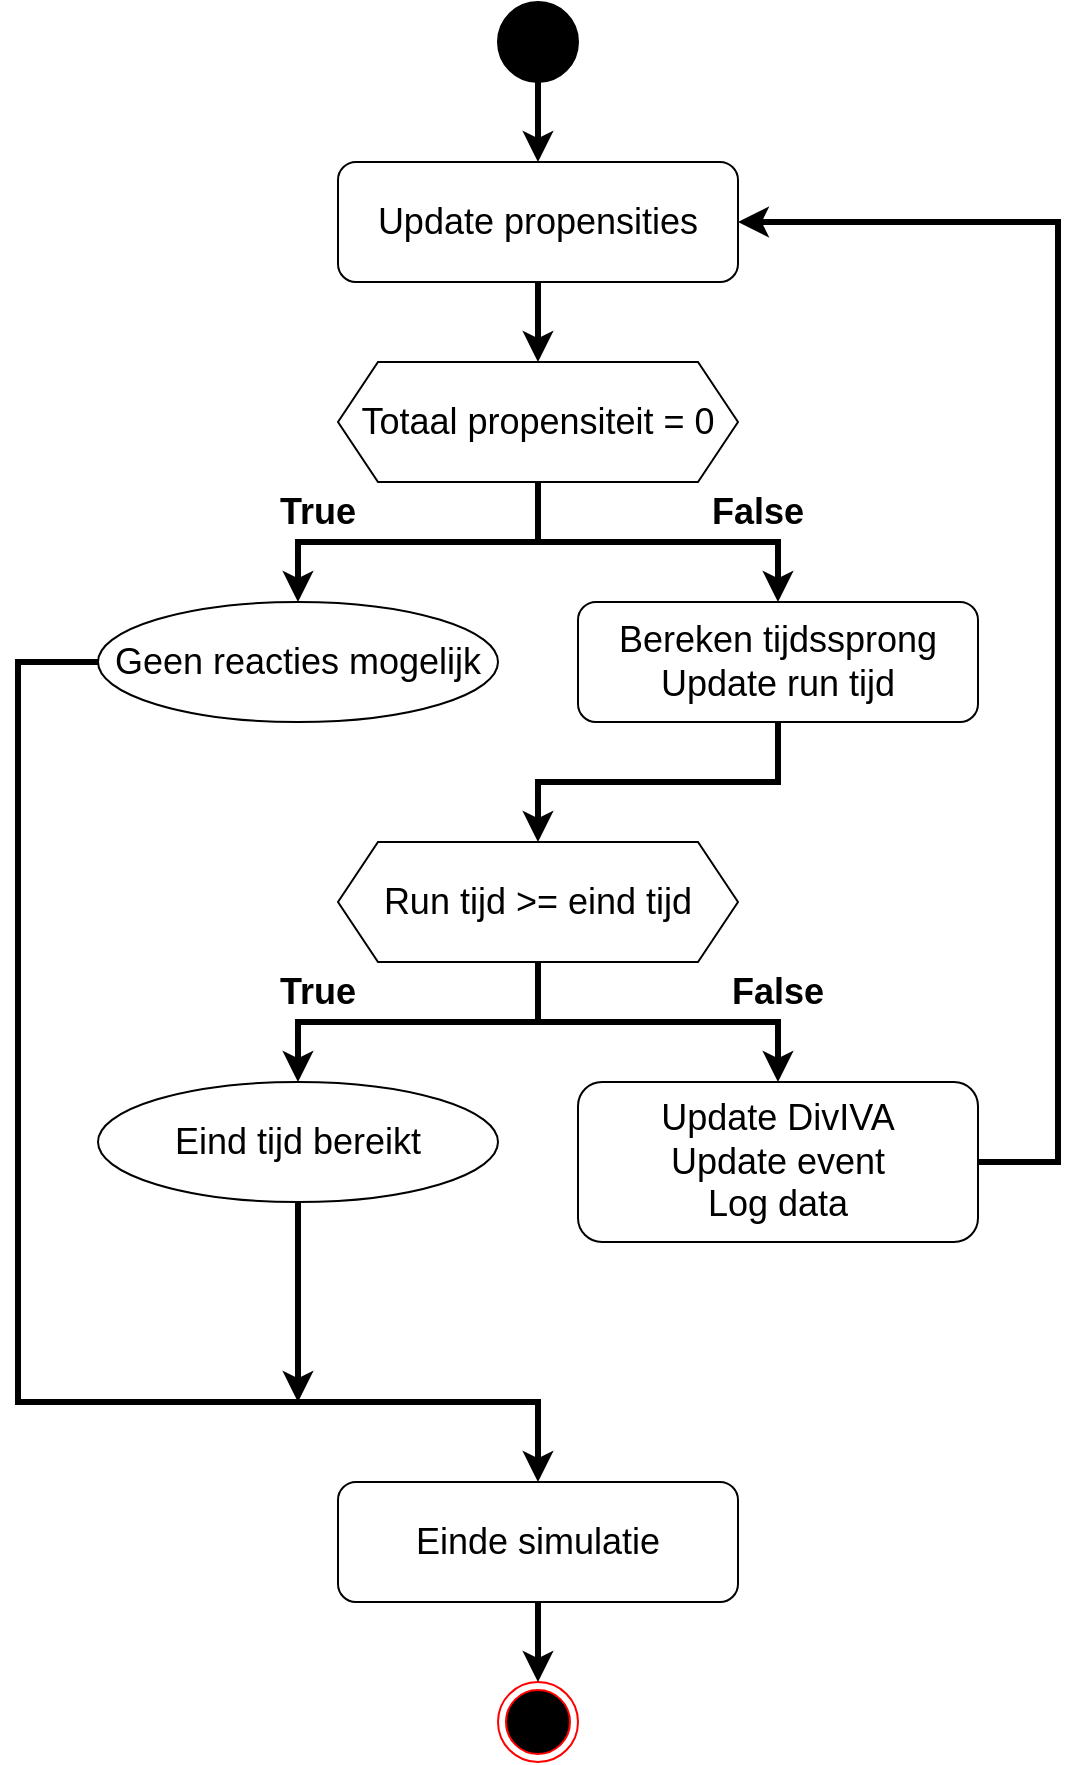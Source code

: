 <mxfile version="26.3.0">
  <diagram name="Pagina-1" id="7CqAnbKNTarvQtp1UFl_">
    <mxGraphModel dx="1042" dy="527" grid="1" gridSize="10" guides="1" tooltips="1" connect="1" arrows="1" fold="1" page="1" pageScale="1" pageWidth="827" pageHeight="1169" math="0" shadow="0">
      <root>
        <mxCell id="0" />
        <mxCell id="1" parent="0" />
        <mxCell id="Ap9Kbt6CUlTpdNG-d0H8-5" style="edgeStyle=orthogonalEdgeStyle;rounded=0;orthogonalLoop=1;jettySize=auto;html=1;strokeWidth=3;" parent="1" source="Ap9Kbt6CUlTpdNG-d0H8-3" edge="1">
          <mxGeometry relative="1" as="geometry">
            <mxPoint x="380" y="840" as="targetPoint" />
          </mxGeometry>
        </mxCell>
        <mxCell id="Ap9Kbt6CUlTpdNG-d0H8-3" value="" style="ellipse;fillColor=strokeColor;html=1;" parent="1" vertex="1">
          <mxGeometry x="360" y="760" width="40" height="40" as="geometry" />
        </mxCell>
        <mxCell id="Ap9Kbt6CUlTpdNG-d0H8-9" style="edgeStyle=orthogonalEdgeStyle;rounded=0;orthogonalLoop=1;jettySize=auto;html=1;strokeWidth=3;" parent="1" source="Ap9Kbt6CUlTpdNG-d0H8-6" target="Ap9Kbt6CUlTpdNG-d0H8-8" edge="1">
          <mxGeometry relative="1" as="geometry" />
        </mxCell>
        <mxCell id="Ap9Kbt6CUlTpdNG-d0H8-6" value="&lt;font style=&quot;font-size: 18px;&quot;&gt;Update propensities&lt;/font&gt;" style="rounded=1;whiteSpace=wrap;html=1;" parent="1" vertex="1">
          <mxGeometry x="280" y="840" width="200" height="60" as="geometry" />
        </mxCell>
        <mxCell id="Ap9Kbt6CUlTpdNG-d0H8-12" style="edgeStyle=orthogonalEdgeStyle;rounded=0;orthogonalLoop=1;jettySize=auto;html=1;strokeWidth=3;" parent="1" source="Ap9Kbt6CUlTpdNG-d0H8-8" target="Ap9Kbt6CUlTpdNG-d0H8-10" edge="1">
          <mxGeometry relative="1" as="geometry" />
        </mxCell>
        <mxCell id="Ap9Kbt6CUlTpdNG-d0H8-14" style="edgeStyle=orthogonalEdgeStyle;rounded=0;orthogonalLoop=1;jettySize=auto;html=1;strokeWidth=3;" parent="1" source="Ap9Kbt6CUlTpdNG-d0H8-8" target="Ap9Kbt6CUlTpdNG-d0H8-13" edge="1">
          <mxGeometry relative="1" as="geometry" />
        </mxCell>
        <mxCell id="Ap9Kbt6CUlTpdNG-d0H8-8" value="&lt;font style=&quot;font-size: 18px;&quot;&gt;T&lt;font style=&quot;&quot;&gt;otaal propensiteit = 0&lt;/font&gt;&lt;/font&gt;" style="shape=hexagon;perimeter=hexagonPerimeter2;whiteSpace=wrap;html=1;fixedSize=1;" parent="1" vertex="1">
          <mxGeometry x="280" y="940" width="200" height="60" as="geometry" />
        </mxCell>
        <mxCell id="Ap9Kbt6CUlTpdNG-d0H8-27" style="edgeStyle=orthogonalEdgeStyle;rounded=0;orthogonalLoop=1;jettySize=auto;html=1;strokeWidth=3;" parent="1" source="Ap9Kbt6CUlTpdNG-d0H8-10" target="Ap9Kbt6CUlTpdNG-d0H8-33" edge="1">
          <mxGeometry relative="1" as="geometry">
            <mxPoint x="320" y="1460" as="targetPoint" />
            <Array as="points">
              <mxPoint x="120" y="1090" />
              <mxPoint x="120" y="1460" />
              <mxPoint x="380" y="1460" />
            </Array>
          </mxGeometry>
        </mxCell>
        <mxCell id="Ap9Kbt6CUlTpdNG-d0H8-10" value="&lt;font style=&quot;font-size: 18px;&quot;&gt;Geen reacties mogelijk&lt;/font&gt;" style="ellipse;whiteSpace=wrap;html=1;" parent="1" vertex="1">
          <mxGeometry x="160" y="1060" width="200" height="60" as="geometry" />
        </mxCell>
        <mxCell id="Ap9Kbt6CUlTpdNG-d0H8-19" style="edgeStyle=orthogonalEdgeStyle;rounded=0;orthogonalLoop=1;jettySize=auto;html=1;strokeWidth=3;" parent="1" source="Ap9Kbt6CUlTpdNG-d0H8-13" target="Ap9Kbt6CUlTpdNG-d0H8-18" edge="1">
          <mxGeometry relative="1" as="geometry" />
        </mxCell>
        <mxCell id="Ap9Kbt6CUlTpdNG-d0H8-13" value="&lt;font style=&quot;font-size: 18px;&quot;&gt;Bereken tijdssprong&lt;br&gt;Update run tijd&lt;/font&gt;" style="rounded=1;whiteSpace=wrap;html=1;" parent="1" vertex="1">
          <mxGeometry x="400" y="1060" width="200" height="60" as="geometry" />
        </mxCell>
        <mxCell id="Ap9Kbt6CUlTpdNG-d0H8-16" value="&lt;font style=&quot;font-size: 18px;&quot;&gt;&lt;b&gt;True&lt;/b&gt;&lt;/font&gt;" style="text;html=1;align=center;verticalAlign=middle;whiteSpace=wrap;rounded=0;" parent="1" vertex="1">
          <mxGeometry x="240" y="1000" width="60" height="30" as="geometry" />
        </mxCell>
        <mxCell id="Ap9Kbt6CUlTpdNG-d0H8-17" value="&lt;font style=&quot;font-size: 18px;&quot;&gt;&lt;b&gt;False&lt;/b&gt;&lt;/font&gt;" style="text;html=1;align=center;verticalAlign=middle;whiteSpace=wrap;rounded=0;" parent="1" vertex="1">
          <mxGeometry x="460" y="1000" width="60" height="30" as="geometry" />
        </mxCell>
        <mxCell id="Ap9Kbt6CUlTpdNG-d0H8-22" style="edgeStyle=orthogonalEdgeStyle;rounded=0;orthogonalLoop=1;jettySize=auto;html=1;strokeWidth=3;" parent="1" source="Ap9Kbt6CUlTpdNG-d0H8-18" target="Ap9Kbt6CUlTpdNG-d0H8-20" edge="1">
          <mxGeometry relative="1" as="geometry" />
        </mxCell>
        <mxCell id="Ap9Kbt6CUlTpdNG-d0H8-23" style="edgeStyle=orthogonalEdgeStyle;rounded=0;orthogonalLoop=1;jettySize=auto;html=1;strokeWidth=3;" parent="1" source="Ap9Kbt6CUlTpdNG-d0H8-18" target="Ap9Kbt6CUlTpdNG-d0H8-21" edge="1">
          <mxGeometry relative="1" as="geometry" />
        </mxCell>
        <mxCell id="Ap9Kbt6CUlTpdNG-d0H8-18" value="&lt;span style=&quot;font-size: 18px;&quot;&gt;Run tijd &amp;gt;= eind tijd&lt;/span&gt;" style="shape=hexagon;perimeter=hexagonPerimeter2;whiteSpace=wrap;html=1;fixedSize=1;" parent="1" vertex="1">
          <mxGeometry x="280" y="1180" width="200" height="60" as="geometry" />
        </mxCell>
        <mxCell id="Ap9Kbt6CUlTpdNG-d0H8-28" style="edgeStyle=orthogonalEdgeStyle;rounded=0;orthogonalLoop=1;jettySize=auto;html=1;strokeWidth=3;" parent="1" source="Ap9Kbt6CUlTpdNG-d0H8-20" edge="1">
          <mxGeometry relative="1" as="geometry">
            <mxPoint x="260" y="1460" as="targetPoint" />
          </mxGeometry>
        </mxCell>
        <mxCell id="Ap9Kbt6CUlTpdNG-d0H8-20" value="&lt;font style=&quot;font-size: 18px;&quot;&gt;Eind tijd bereikt&lt;/font&gt;" style="ellipse;whiteSpace=wrap;html=1;" parent="1" vertex="1">
          <mxGeometry x="160" y="1300" width="200" height="60" as="geometry" />
        </mxCell>
        <mxCell id="Ap9Kbt6CUlTpdNG-d0H8-26" style="edgeStyle=orthogonalEdgeStyle;rounded=0;orthogonalLoop=1;jettySize=auto;html=1;strokeWidth=3;" parent="1" source="Ap9Kbt6CUlTpdNG-d0H8-21" target="Ap9Kbt6CUlTpdNG-d0H8-6" edge="1">
          <mxGeometry relative="1" as="geometry">
            <mxPoint x="380" y="1440" as="sourcePoint" />
            <Array as="points">
              <mxPoint x="640" y="1340" />
              <mxPoint x="640" y="870" />
            </Array>
          </mxGeometry>
        </mxCell>
        <mxCell id="Ap9Kbt6CUlTpdNG-d0H8-21" value="&lt;div&gt;&lt;font style=&quot;font-size: 18px;&quot;&gt;Update DivIVA&lt;/font&gt;&lt;/div&gt;&lt;font style=&quot;font-size: 18px;&quot;&gt;Update event&lt;/font&gt;&lt;div&gt;&lt;font style=&quot;font-size: 18px;&quot;&gt;Log data&lt;/font&gt;&lt;/div&gt;" style="rounded=1;whiteSpace=wrap;html=1;" parent="1" vertex="1">
          <mxGeometry x="400" y="1300" width="200" height="80" as="geometry" />
        </mxCell>
        <mxCell id="Ap9Kbt6CUlTpdNG-d0H8-32" value="" style="ellipse;html=1;shape=endState;fillColor=#000000;strokeColor=#ff0000;" parent="1" vertex="1">
          <mxGeometry x="360" y="1600" width="40" height="40" as="geometry" />
        </mxCell>
        <mxCell id="Ap9Kbt6CUlTpdNG-d0H8-34" style="edgeStyle=orthogonalEdgeStyle;rounded=0;orthogonalLoop=1;jettySize=auto;html=1;strokeWidth=3;" parent="1" source="Ap9Kbt6CUlTpdNG-d0H8-33" target="Ap9Kbt6CUlTpdNG-d0H8-32" edge="1">
          <mxGeometry relative="1" as="geometry" />
        </mxCell>
        <mxCell id="Ap9Kbt6CUlTpdNG-d0H8-33" value="&lt;span style=&quot;font-size: 18px;&quot;&gt;Einde simulatie&lt;/span&gt;" style="rounded=1;whiteSpace=wrap;html=1;" parent="1" vertex="1">
          <mxGeometry x="280" y="1500" width="200" height="60" as="geometry" />
        </mxCell>
        <mxCell id="Ap9Kbt6CUlTpdNG-d0H8-35" value="&lt;font style=&quot;font-size: 18px;&quot;&gt;&lt;b&gt;True&lt;/b&gt;&lt;/font&gt;" style="text;html=1;align=center;verticalAlign=middle;whiteSpace=wrap;rounded=0;" parent="1" vertex="1">
          <mxGeometry x="240" y="1240" width="60" height="30" as="geometry" />
        </mxCell>
        <mxCell id="Ap9Kbt6CUlTpdNG-d0H8-36" value="&lt;font style=&quot;font-size: 18px;&quot;&gt;&lt;b&gt;False&lt;/b&gt;&lt;/font&gt;" style="text;html=1;align=center;verticalAlign=middle;whiteSpace=wrap;rounded=0;" parent="1" vertex="1">
          <mxGeometry x="470" y="1240" width="60" height="30" as="geometry" />
        </mxCell>
      </root>
    </mxGraphModel>
  </diagram>
</mxfile>
